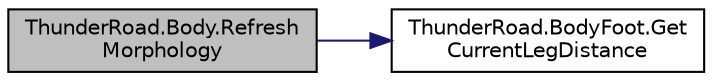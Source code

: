 digraph "ThunderRoad.Body.RefreshMorphology"
{
 // LATEX_PDF_SIZE
  edge [fontname="Helvetica",fontsize="10",labelfontname="Helvetica",labelfontsize="10"];
  node [fontname="Helvetica",fontsize="10",shape=record];
  rankdir="LR";
  Node1 [label="ThunderRoad.Body.Refresh\lMorphology",height=0.2,width=0.4,color="black", fillcolor="grey75", style="filled", fontcolor="black",tooltip="Refreshes the morphology."];
  Node1 -> Node2 [color="midnightblue",fontsize="10",style="solid",fontname="Helvetica"];
  Node2 [label="ThunderRoad.BodyFoot.Get\lCurrentLegDistance",height=0.2,width=0.4,color="black", fillcolor="white", style="filled",URL="$class_thunder_road_1_1_body_foot.html#a178e6730dfb7dca7ae16c719e50ba866",tooltip="Gets the current leg distance."];
}
